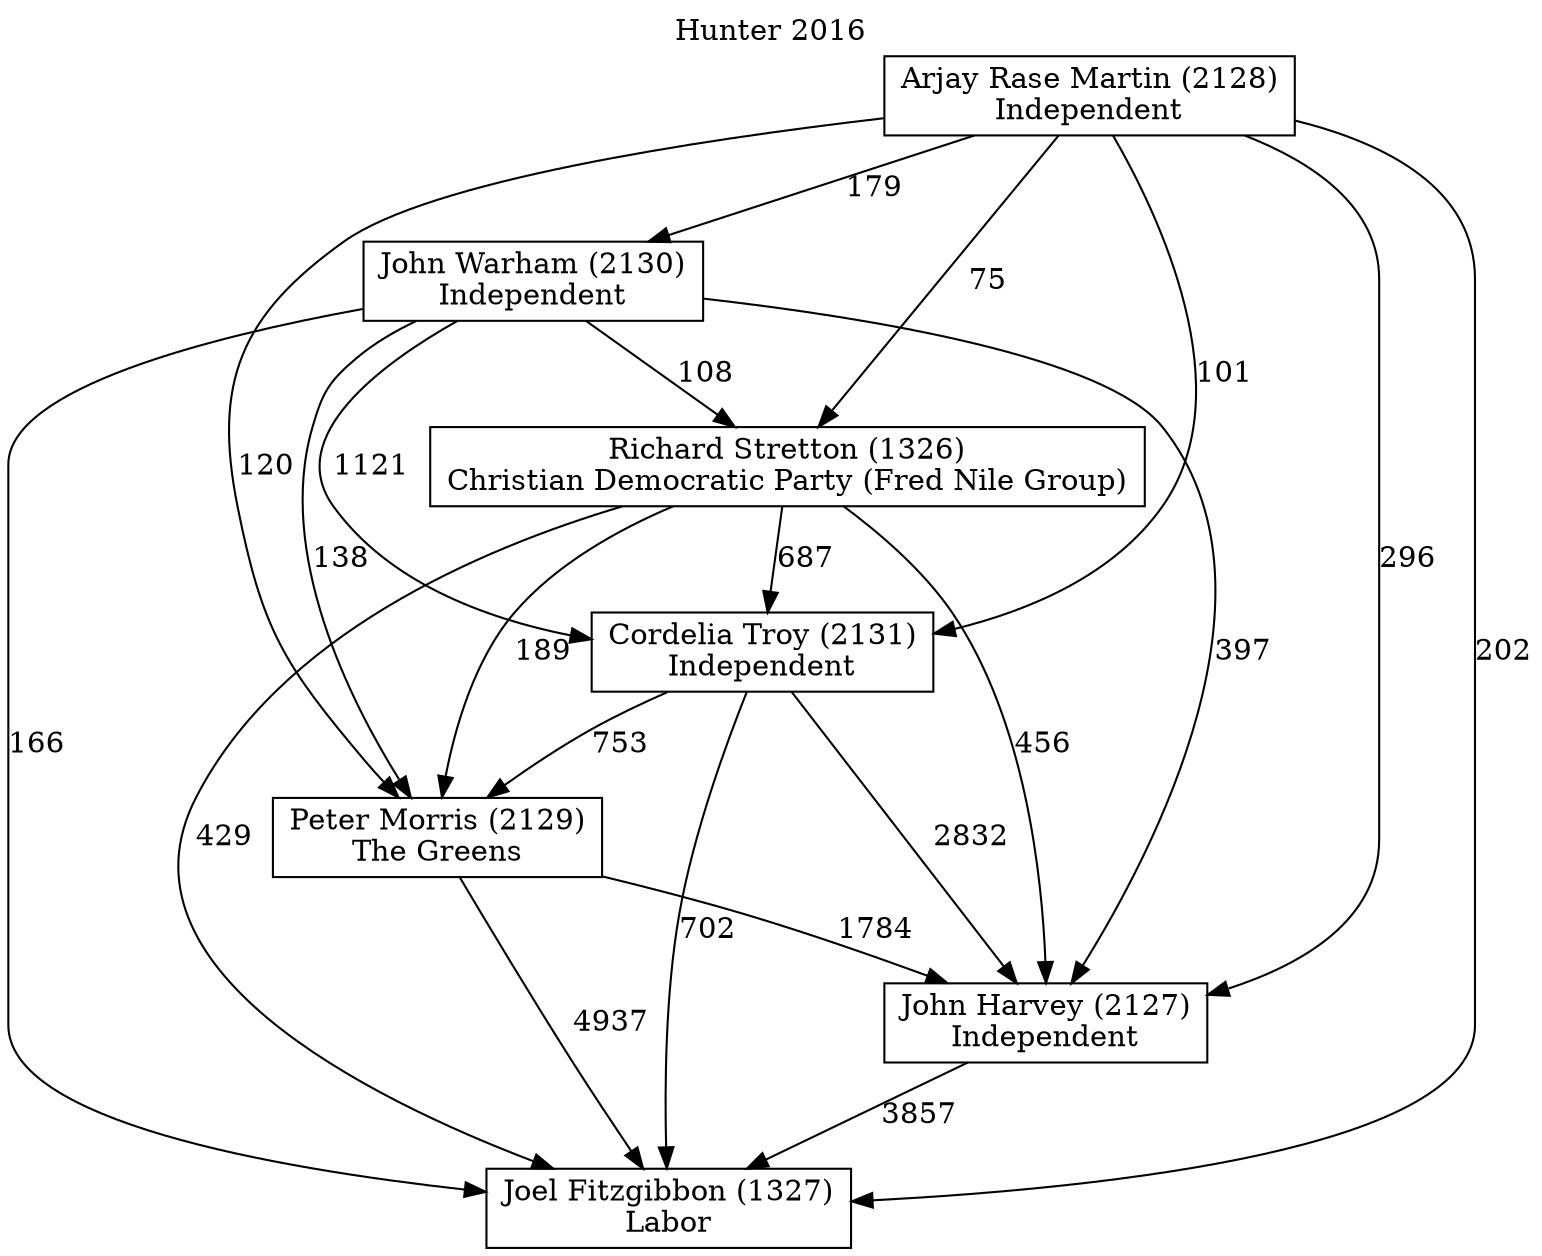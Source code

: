 // House preference flow
digraph "Joel Fitzgibbon (1327)_Hunter_2016" {
	graph [label="Hunter 2016" labelloc=t mclimit=10]
	node [shape=box]
	"John Harvey (2127)" [label="John Harvey (2127)
Independent"]
	"Cordelia Troy (2131)" [label="Cordelia Troy (2131)
Independent"]
	"Peter Morris (2129)" [label="Peter Morris (2129)
The Greens"]
	"Arjay Rase Martin (2128)" [label="Arjay Rase Martin (2128)
Independent"]
	"John Warham (2130)" [label="John Warham (2130)
Independent"]
	"Richard Stretton (1326)" [label="Richard Stretton (1326)
Christian Democratic Party (Fred Nile Group)"]
	"Joel Fitzgibbon (1327)" [label="Joel Fitzgibbon (1327)
Labor"]
	"Arjay Rase Martin (2128)" -> "Richard Stretton (1326)" [label=75]
	"John Harvey (2127)" -> "Joel Fitzgibbon (1327)" [label=3857]
	"Arjay Rase Martin (2128)" -> "John Harvey (2127)" [label=296]
	"Peter Morris (2129)" -> "Joel Fitzgibbon (1327)" [label=4937]
	"John Warham (2130)" -> "Joel Fitzgibbon (1327)" [label=166]
	"John Warham (2130)" -> "Richard Stretton (1326)" [label=108]
	"John Warham (2130)" -> "John Harvey (2127)" [label=397]
	"Arjay Rase Martin (2128)" -> "Peter Morris (2129)" [label=120]
	"Cordelia Troy (2131)" -> "Joel Fitzgibbon (1327)" [label=702]
	"John Warham (2130)" -> "Peter Morris (2129)" [label=138]
	"Cordelia Troy (2131)" -> "Peter Morris (2129)" [label=753]
	"Arjay Rase Martin (2128)" -> "Joel Fitzgibbon (1327)" [label=202]
	"Richard Stretton (1326)" -> "Joel Fitzgibbon (1327)" [label=429]
	"John Warham (2130)" -> "Cordelia Troy (2131)" [label=1121]
	"Richard Stretton (1326)" -> "John Harvey (2127)" [label=456]
	"Arjay Rase Martin (2128)" -> "Cordelia Troy (2131)" [label=101]
	"Richard Stretton (1326)" -> "Peter Morris (2129)" [label=189]
	"Peter Morris (2129)" -> "John Harvey (2127)" [label=1784]
	"Richard Stretton (1326)" -> "Cordelia Troy (2131)" [label=687]
	"Cordelia Troy (2131)" -> "John Harvey (2127)" [label=2832]
	"Arjay Rase Martin (2128)" -> "John Warham (2130)" [label=179]
}
